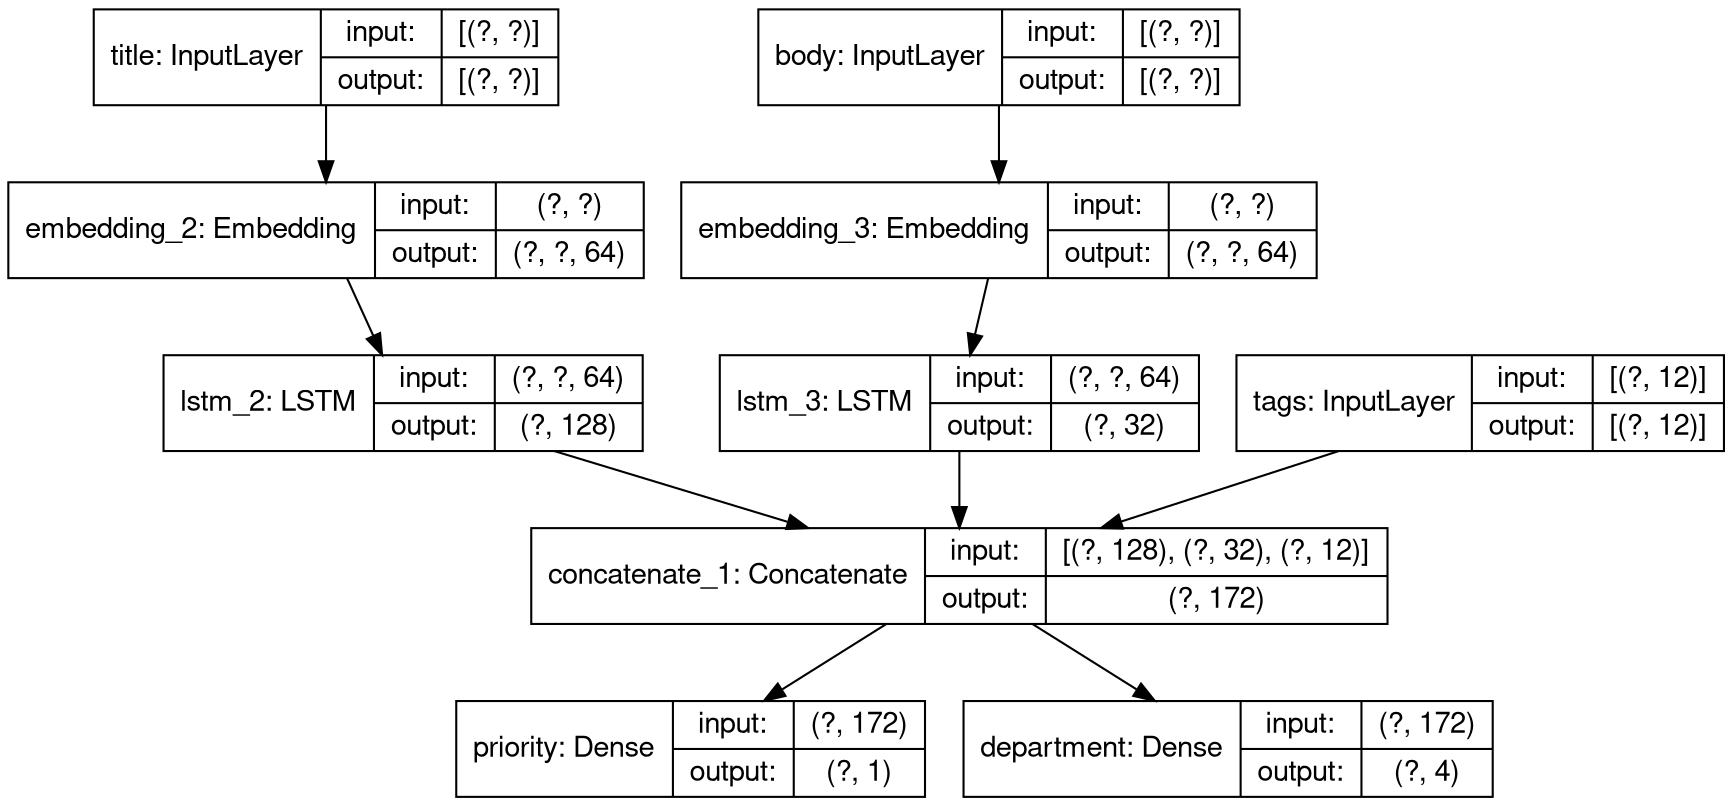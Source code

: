 digraph G {
  fontname="Helvetica,Arial,sans-serif"
  node [fontname="Helvetica,Arial,sans-serif"]
  edge [fontname="Helvetica,Arial,sans-serif"]
  concentrate=True;
  rankdir=TB;
  node [shape=record];
  140087530674552 [label="title: InputLayer\n|{input:|output:}|{{[(?, ?)]}|{[(?, ?)]}}"];
  140087537895856 [label="body: InputLayer\n|{input:|output:}|{{[(?, ?)]}|{[(?, ?)]}}"];
  140087531105640 [label="embedding_2: Embedding\n|{input:|output:}|{{(?, ?)}|{(?, ?, 64)}}"];
  140087530711024 [label="embedding_3: Embedding\n|{input:|output:}|{{(?, ?)}|{(?, ?, 64)}}"];
  140087537980360 [label="lstm_2: LSTM\n|{input:|output:}|{{(?, ?, 64)}|{(?, 128)}}"];
  140087531256464 [label="lstm_3: LSTM\n|{input:|output:}|{{(?, ?, 64)}|{(?, 32)}}"];
  140087531106200 [label="tags: InputLayer\n|{input:|output:}|{{[(?, 12)]}|{[(?, 12)]}}"];
  140087530348048 [label="concatenate_1: Concatenate\n|{input:|output:}|{{[(?, 128), (?, 32), (?, 12)]}|{(?, 172)}}"];
  140087530347992 [label="priority: Dense\n|{input:|output:}|{{(?, 172)}|{(?, 1)}}"];
  140087530711304 [label="department: Dense\n|{input:|output:}|{{(?, 172)}|{(?, 4)}}"];
  140087530674552 -> 140087531105640;
  140087537895856 -> 140087530711024;
  140087531105640 -> 140087537980360;
  140087530711024 -> 140087531256464;
  140087537980360 -> 140087530348048;
  140087531256464 -> 140087530348048;
  140087531106200 -> 140087530348048;
  140087530348048 -> 140087530347992;
  140087530348048 -> 140087530711304;
}